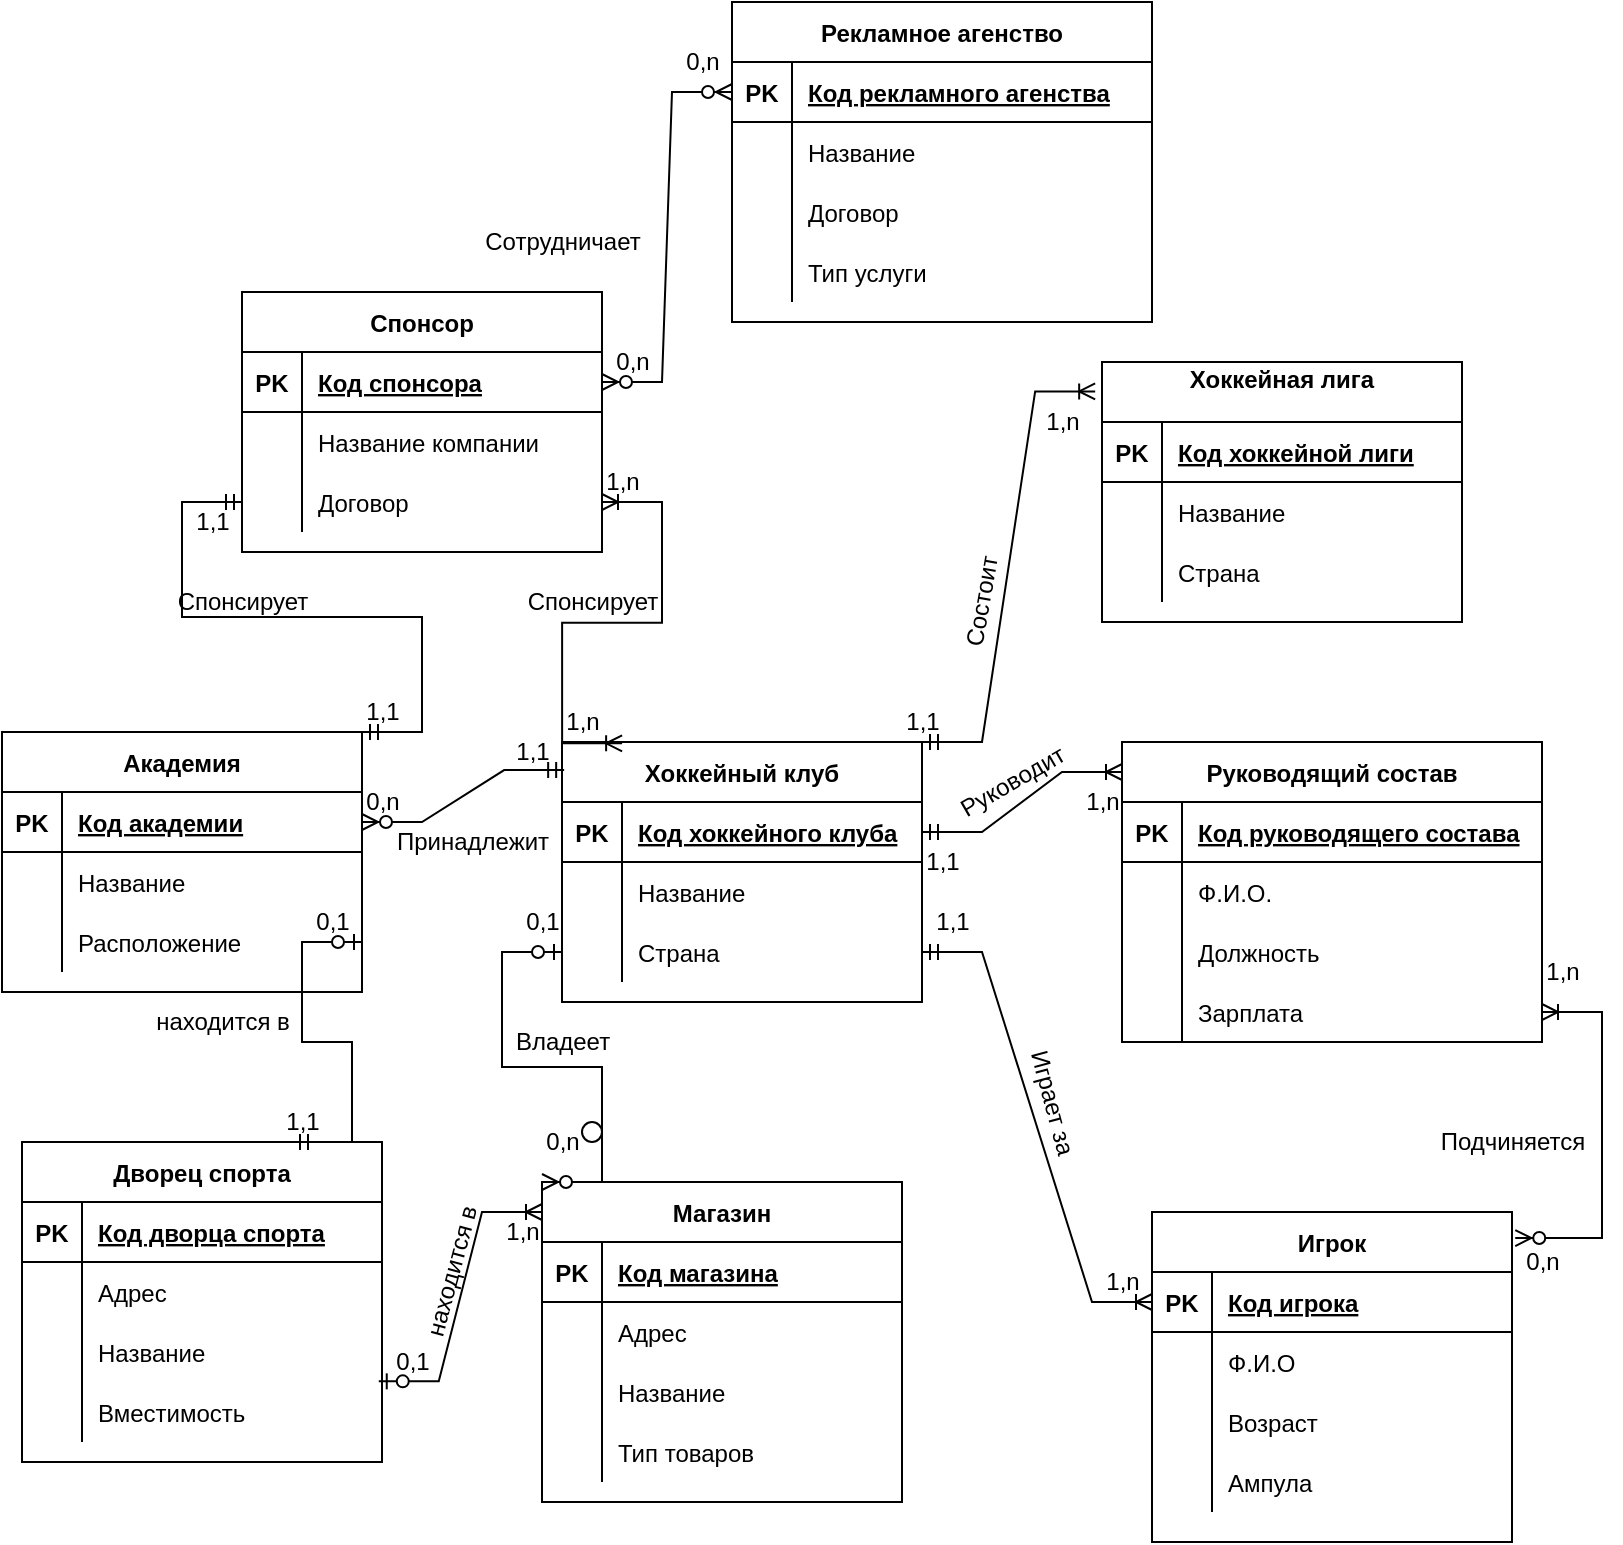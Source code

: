 <mxfile version="15.8.6" type="github">
  <diagram id="R2lEEEUBdFMjLlhIrx00" name="Page-1">
    <mxGraphModel dx="769" dy="1511" grid="1" gridSize="10" guides="1" tooltips="1" connect="1" arrows="1" fold="1" page="1" pageScale="1" pageWidth="850" pageHeight="1100" math="0" shadow="0" extFonts="Permanent Marker^https://fonts.googleapis.com/css?family=Permanent+Marker">
      <root>
        <mxCell id="0" />
        <mxCell id="1" parent="0" />
        <mxCell id="8JqUZd0nrEBMkgDKXzYy-49" style="edgeStyle=entityRelationEdgeStyle;rounded=0;orthogonalLoop=1;jettySize=auto;html=1;exitX=1;exitY=0;exitDx=0;exitDy=0;entryX=-0.019;entryY=0.113;entryDx=0;entryDy=0;entryPerimeter=0;fontSize=12;startArrow=ERmandOne;endArrow=ERoneToMany;metaEdit=1;" edge="1" parent="1" source="8JqUZd0nrEBMkgDKXzYy-16" target="8JqUZd0nrEBMkgDKXzYy-30">
          <mxGeometry relative="1" as="geometry" />
        </mxCell>
        <object label="Хоккейный клуб" вапвап="ывафыва" id="8JqUZd0nrEBMkgDKXzYy-16">
          <mxCell style="shape=table;startSize=30;container=1;collapsible=1;childLayout=tableLayout;fixedRows=1;rowLines=0;fontStyle=1;align=center;resizeLast=1;" vertex="1" parent="1">
            <mxGeometry x="1110" y="-160" width="180" height="130" as="geometry" />
          </mxCell>
        </object>
        <mxCell id="8JqUZd0nrEBMkgDKXzYy-17" value="" style="shape=partialRectangle;collapsible=0;dropTarget=0;pointerEvents=0;fillColor=none;top=0;left=0;bottom=1;right=0;points=[[0,0.5],[1,0.5]];portConstraint=eastwest;" vertex="1" parent="8JqUZd0nrEBMkgDKXzYy-16">
          <mxGeometry y="30" width="180" height="30" as="geometry" />
        </mxCell>
        <mxCell id="8JqUZd0nrEBMkgDKXzYy-18" value="PK" style="shape=partialRectangle;connectable=0;fillColor=none;top=0;left=0;bottom=0;right=0;fontStyle=1;overflow=hidden;" vertex="1" parent="8JqUZd0nrEBMkgDKXzYy-17">
          <mxGeometry width="30" height="30" as="geometry">
            <mxRectangle width="30" height="30" as="alternateBounds" />
          </mxGeometry>
        </mxCell>
        <mxCell id="8JqUZd0nrEBMkgDKXzYy-19" value="Код хоккейного клуба" style="shape=partialRectangle;connectable=0;fillColor=none;top=0;left=0;bottom=0;right=0;align=left;spacingLeft=6;fontStyle=5;overflow=hidden;" vertex="1" parent="8JqUZd0nrEBMkgDKXzYy-17">
          <mxGeometry x="30" width="150" height="30" as="geometry">
            <mxRectangle width="150" height="30" as="alternateBounds" />
          </mxGeometry>
        </mxCell>
        <mxCell id="8JqUZd0nrEBMkgDKXzYy-20" value="" style="shape=partialRectangle;collapsible=0;dropTarget=0;pointerEvents=0;fillColor=none;top=0;left=0;bottom=0;right=0;points=[[0,0.5],[1,0.5]];portConstraint=eastwest;" vertex="1" parent="8JqUZd0nrEBMkgDKXzYy-16">
          <mxGeometry y="60" width="180" height="30" as="geometry" />
        </mxCell>
        <mxCell id="8JqUZd0nrEBMkgDKXzYy-21" value="" style="shape=partialRectangle;connectable=0;fillColor=none;top=0;left=0;bottom=0;right=0;editable=1;overflow=hidden;" vertex="1" parent="8JqUZd0nrEBMkgDKXzYy-20">
          <mxGeometry width="30" height="30" as="geometry">
            <mxRectangle width="30" height="30" as="alternateBounds" />
          </mxGeometry>
        </mxCell>
        <mxCell id="8JqUZd0nrEBMkgDKXzYy-22" value="Название" style="shape=partialRectangle;connectable=0;fillColor=none;top=0;left=0;bottom=0;right=0;align=left;spacingLeft=6;overflow=hidden;" vertex="1" parent="8JqUZd0nrEBMkgDKXzYy-20">
          <mxGeometry x="30" width="150" height="30" as="geometry">
            <mxRectangle width="150" height="30" as="alternateBounds" />
          </mxGeometry>
        </mxCell>
        <mxCell id="8JqUZd0nrEBMkgDKXzYy-23" value="" style="shape=partialRectangle;collapsible=0;dropTarget=0;pointerEvents=0;fillColor=none;top=0;left=0;bottom=0;right=0;points=[[0,0.5],[1,0.5]];portConstraint=eastwest;" vertex="1" parent="8JqUZd0nrEBMkgDKXzYy-16">
          <mxGeometry y="90" width="180" height="30" as="geometry" />
        </mxCell>
        <mxCell id="8JqUZd0nrEBMkgDKXzYy-24" value="" style="shape=partialRectangle;connectable=0;fillColor=none;top=0;left=0;bottom=0;right=0;editable=1;overflow=hidden;" vertex="1" parent="8JqUZd0nrEBMkgDKXzYy-23">
          <mxGeometry width="30" height="30" as="geometry">
            <mxRectangle width="30" height="30" as="alternateBounds" />
          </mxGeometry>
        </mxCell>
        <mxCell id="8JqUZd0nrEBMkgDKXzYy-25" value="Страна" style="shape=partialRectangle;connectable=0;fillColor=none;top=0;left=0;bottom=0;right=0;align=left;spacingLeft=6;overflow=hidden;" vertex="1" parent="8JqUZd0nrEBMkgDKXzYy-23">
          <mxGeometry x="30" width="150" height="30" as="geometry">
            <mxRectangle width="150" height="30" as="alternateBounds" />
          </mxGeometry>
        </mxCell>
        <mxCell id="8JqUZd0nrEBMkgDKXzYy-30" value="Хоккейная лига&#xa;" style="shape=table;startSize=30;container=1;collapsible=1;childLayout=tableLayout;fixedRows=1;rowLines=0;fontStyle=1;align=center;resizeLast=1;" vertex="1" parent="1">
          <mxGeometry x="1380" y="-350" width="180" height="130" as="geometry" />
        </mxCell>
        <mxCell id="8JqUZd0nrEBMkgDKXzYy-31" value="" style="shape=partialRectangle;collapsible=0;dropTarget=0;pointerEvents=0;fillColor=none;top=0;left=0;bottom=1;right=0;points=[[0,0.5],[1,0.5]];portConstraint=eastwest;" vertex="1" parent="8JqUZd0nrEBMkgDKXzYy-30">
          <mxGeometry y="30" width="180" height="30" as="geometry" />
        </mxCell>
        <mxCell id="8JqUZd0nrEBMkgDKXzYy-32" value="PK" style="shape=partialRectangle;connectable=0;fillColor=none;top=0;left=0;bottom=0;right=0;fontStyle=1;overflow=hidden;" vertex="1" parent="8JqUZd0nrEBMkgDKXzYy-31">
          <mxGeometry width="30" height="30" as="geometry">
            <mxRectangle width="30" height="30" as="alternateBounds" />
          </mxGeometry>
        </mxCell>
        <mxCell id="8JqUZd0nrEBMkgDKXzYy-33" value="Код хоккейной лиги" style="shape=partialRectangle;connectable=0;fillColor=none;top=0;left=0;bottom=0;right=0;align=left;spacingLeft=6;fontStyle=5;overflow=hidden;" vertex="1" parent="8JqUZd0nrEBMkgDKXzYy-31">
          <mxGeometry x="30" width="150" height="30" as="geometry">
            <mxRectangle width="150" height="30" as="alternateBounds" />
          </mxGeometry>
        </mxCell>
        <mxCell id="8JqUZd0nrEBMkgDKXzYy-34" value="" style="shape=partialRectangle;collapsible=0;dropTarget=0;pointerEvents=0;fillColor=none;top=0;left=0;bottom=0;right=0;points=[[0,0.5],[1,0.5]];portConstraint=eastwest;" vertex="1" parent="8JqUZd0nrEBMkgDKXzYy-30">
          <mxGeometry y="60" width="180" height="30" as="geometry" />
        </mxCell>
        <mxCell id="8JqUZd0nrEBMkgDKXzYy-35" value="" style="shape=partialRectangle;connectable=0;fillColor=none;top=0;left=0;bottom=0;right=0;editable=1;overflow=hidden;" vertex="1" parent="8JqUZd0nrEBMkgDKXzYy-34">
          <mxGeometry width="30" height="30" as="geometry">
            <mxRectangle width="30" height="30" as="alternateBounds" />
          </mxGeometry>
        </mxCell>
        <mxCell id="8JqUZd0nrEBMkgDKXzYy-36" value="Название" style="shape=partialRectangle;connectable=0;fillColor=none;top=0;left=0;bottom=0;right=0;align=left;spacingLeft=6;overflow=hidden;" vertex="1" parent="8JqUZd0nrEBMkgDKXzYy-34">
          <mxGeometry x="30" width="150" height="30" as="geometry">
            <mxRectangle width="150" height="30" as="alternateBounds" />
          </mxGeometry>
        </mxCell>
        <mxCell id="8JqUZd0nrEBMkgDKXzYy-37" value="" style="shape=partialRectangle;collapsible=0;dropTarget=0;pointerEvents=0;fillColor=none;top=0;left=0;bottom=0;right=0;points=[[0,0.5],[1,0.5]];portConstraint=eastwest;" vertex="1" parent="8JqUZd0nrEBMkgDKXzYy-30">
          <mxGeometry y="90" width="180" height="30" as="geometry" />
        </mxCell>
        <mxCell id="8JqUZd0nrEBMkgDKXzYy-38" value="" style="shape=partialRectangle;connectable=0;fillColor=none;top=0;left=0;bottom=0;right=0;editable=1;overflow=hidden;" vertex="1" parent="8JqUZd0nrEBMkgDKXzYy-37">
          <mxGeometry width="30" height="30" as="geometry">
            <mxRectangle width="30" height="30" as="alternateBounds" />
          </mxGeometry>
        </mxCell>
        <mxCell id="8JqUZd0nrEBMkgDKXzYy-39" value="Страна" style="shape=partialRectangle;connectable=0;fillColor=none;top=0;left=0;bottom=0;right=0;align=left;spacingLeft=6;overflow=hidden;" vertex="1" parent="8JqUZd0nrEBMkgDKXzYy-37">
          <mxGeometry x="30" width="150" height="30" as="geometry">
            <mxRectangle width="150" height="30" as="alternateBounds" />
          </mxGeometry>
        </mxCell>
        <mxCell id="8JqUZd0nrEBMkgDKXzYy-53" value="1,n" style="text;html=1;align=center;verticalAlign=middle;resizable=0;points=[];autosize=1;strokeColor=none;fillColor=none;fontSize=12;" vertex="1" parent="1">
          <mxGeometry x="1345" y="-330" width="30" height="20" as="geometry" />
        </mxCell>
        <mxCell id="8JqUZd0nrEBMkgDKXzYy-54" value="1,1" style="text;html=1;align=center;verticalAlign=middle;resizable=0;points=[];autosize=1;strokeColor=none;fillColor=none;fontSize=12;" vertex="1" parent="1">
          <mxGeometry x="1275" y="-180" width="30" height="20" as="geometry" />
        </mxCell>
        <mxCell id="8JqUZd0nrEBMkgDKXzYy-59" value="Состоит" style="text;html=1;align=center;verticalAlign=middle;resizable=0;points=[];autosize=1;strokeColor=none;fillColor=none;fontSize=12;rotation=-80;" vertex="1" parent="1">
          <mxGeometry x="1290" y="-240" width="60" height="20" as="geometry" />
        </mxCell>
        <mxCell id="8JqUZd0nrEBMkgDKXzYy-60" value="Руководящий состав" style="shape=table;startSize=30;container=1;collapsible=1;childLayout=tableLayout;fixedRows=1;rowLines=0;fontStyle=1;align=center;resizeLast=1;fontSize=12;" vertex="1" parent="1">
          <mxGeometry x="1390" y="-160" width="210" height="150" as="geometry" />
        </mxCell>
        <mxCell id="8JqUZd0nrEBMkgDKXzYy-61" value="" style="shape=partialRectangle;collapsible=0;dropTarget=0;pointerEvents=0;fillColor=none;top=0;left=0;bottom=1;right=0;points=[[0,0.5],[1,0.5]];portConstraint=eastwest;fontSize=12;" vertex="1" parent="8JqUZd0nrEBMkgDKXzYy-60">
          <mxGeometry y="30" width="210" height="30" as="geometry" />
        </mxCell>
        <mxCell id="8JqUZd0nrEBMkgDKXzYy-62" value="PK" style="shape=partialRectangle;connectable=0;fillColor=none;top=0;left=0;bottom=0;right=0;fontStyle=1;overflow=hidden;fontSize=12;" vertex="1" parent="8JqUZd0nrEBMkgDKXzYy-61">
          <mxGeometry width="30" height="30" as="geometry">
            <mxRectangle width="30" height="30" as="alternateBounds" />
          </mxGeometry>
        </mxCell>
        <mxCell id="8JqUZd0nrEBMkgDKXzYy-63" value="Код руководящего состава" style="shape=partialRectangle;connectable=0;fillColor=none;top=0;left=0;bottom=0;right=0;align=left;spacingLeft=6;fontStyle=5;overflow=hidden;fontSize=12;" vertex="1" parent="8JqUZd0nrEBMkgDKXzYy-61">
          <mxGeometry x="30" width="180" height="30" as="geometry">
            <mxRectangle width="180" height="30" as="alternateBounds" />
          </mxGeometry>
        </mxCell>
        <mxCell id="8JqUZd0nrEBMkgDKXzYy-64" value="" style="shape=partialRectangle;collapsible=0;dropTarget=0;pointerEvents=0;fillColor=none;top=0;left=0;bottom=0;right=0;points=[[0,0.5],[1,0.5]];portConstraint=eastwest;fontSize=12;" vertex="1" parent="8JqUZd0nrEBMkgDKXzYy-60">
          <mxGeometry y="60" width="210" height="30" as="geometry" />
        </mxCell>
        <mxCell id="8JqUZd0nrEBMkgDKXzYy-65" value="" style="shape=partialRectangle;connectable=0;fillColor=none;top=0;left=0;bottom=0;right=0;editable=1;overflow=hidden;fontSize=12;" vertex="1" parent="8JqUZd0nrEBMkgDKXzYy-64">
          <mxGeometry width="30" height="30" as="geometry">
            <mxRectangle width="30" height="30" as="alternateBounds" />
          </mxGeometry>
        </mxCell>
        <mxCell id="8JqUZd0nrEBMkgDKXzYy-66" value="Ф.И.О." style="shape=partialRectangle;connectable=0;fillColor=none;top=0;left=0;bottom=0;right=0;align=left;spacingLeft=6;overflow=hidden;fontSize=12;" vertex="1" parent="8JqUZd0nrEBMkgDKXzYy-64">
          <mxGeometry x="30" width="180" height="30" as="geometry">
            <mxRectangle width="180" height="30" as="alternateBounds" />
          </mxGeometry>
        </mxCell>
        <mxCell id="8JqUZd0nrEBMkgDKXzYy-67" value="" style="shape=partialRectangle;collapsible=0;dropTarget=0;pointerEvents=0;fillColor=none;top=0;left=0;bottom=0;right=0;points=[[0,0.5],[1,0.5]];portConstraint=eastwest;fontSize=12;" vertex="1" parent="8JqUZd0nrEBMkgDKXzYy-60">
          <mxGeometry y="90" width="210" height="30" as="geometry" />
        </mxCell>
        <mxCell id="8JqUZd0nrEBMkgDKXzYy-68" value="" style="shape=partialRectangle;connectable=0;fillColor=none;top=0;left=0;bottom=0;right=0;editable=1;overflow=hidden;fontSize=12;" vertex="1" parent="8JqUZd0nrEBMkgDKXzYy-67">
          <mxGeometry width="30" height="30" as="geometry">
            <mxRectangle width="30" height="30" as="alternateBounds" />
          </mxGeometry>
        </mxCell>
        <mxCell id="8JqUZd0nrEBMkgDKXzYy-69" value="Должность" style="shape=partialRectangle;connectable=0;fillColor=none;top=0;left=0;bottom=0;right=0;align=left;spacingLeft=6;overflow=hidden;fontSize=12;" vertex="1" parent="8JqUZd0nrEBMkgDKXzYy-67">
          <mxGeometry x="30" width="180" height="30" as="geometry">
            <mxRectangle width="180" height="30" as="alternateBounds" />
          </mxGeometry>
        </mxCell>
        <mxCell id="8JqUZd0nrEBMkgDKXzYy-70" value="" style="shape=partialRectangle;collapsible=0;dropTarget=0;pointerEvents=0;fillColor=none;top=0;left=0;bottom=0;right=0;points=[[0,0.5],[1,0.5]];portConstraint=eastwest;fontSize=12;" vertex="1" parent="8JqUZd0nrEBMkgDKXzYy-60">
          <mxGeometry y="120" width="210" height="30" as="geometry" />
        </mxCell>
        <mxCell id="8JqUZd0nrEBMkgDKXzYy-71" value="" style="shape=partialRectangle;connectable=0;fillColor=none;top=0;left=0;bottom=0;right=0;editable=1;overflow=hidden;fontSize=12;" vertex="1" parent="8JqUZd0nrEBMkgDKXzYy-70">
          <mxGeometry width="30" height="30" as="geometry">
            <mxRectangle width="30" height="30" as="alternateBounds" />
          </mxGeometry>
        </mxCell>
        <mxCell id="8JqUZd0nrEBMkgDKXzYy-72" value="Зарплата" style="shape=partialRectangle;connectable=0;fillColor=none;top=0;left=0;bottom=0;right=0;align=left;spacingLeft=6;overflow=hidden;fontSize=12;" vertex="1" parent="8JqUZd0nrEBMkgDKXzYy-70">
          <mxGeometry x="30" width="180" height="30" as="geometry">
            <mxRectangle width="180" height="30" as="alternateBounds" />
          </mxGeometry>
        </mxCell>
        <mxCell id="8JqUZd0nrEBMkgDKXzYy-74" value="Руководит" style="text;html=1;align=center;verticalAlign=middle;resizable=0;points=[];autosize=1;strokeColor=none;fillColor=none;fontSize=12;rotation=-30;" vertex="1" parent="1">
          <mxGeometry x="1300" y="-150" width="70" height="20" as="geometry" />
        </mxCell>
        <mxCell id="8JqUZd0nrEBMkgDKXzYy-76" value="Игрок" style="shape=table;startSize=30;container=1;collapsible=1;childLayout=tableLayout;fixedRows=1;rowLines=0;fontStyle=1;align=center;resizeLast=1;fontSize=12;" vertex="1" parent="1">
          <mxGeometry x="1405" y="75" width="180" height="165" as="geometry" />
        </mxCell>
        <mxCell id="8JqUZd0nrEBMkgDKXzYy-77" value="" style="shape=partialRectangle;collapsible=0;dropTarget=0;pointerEvents=0;fillColor=none;top=0;left=0;bottom=1;right=0;points=[[0,0.5],[1,0.5]];portConstraint=eastwest;fontSize=12;" vertex="1" parent="8JqUZd0nrEBMkgDKXzYy-76">
          <mxGeometry y="30" width="180" height="30" as="geometry" />
        </mxCell>
        <mxCell id="8JqUZd0nrEBMkgDKXzYy-78" value="PK" style="shape=partialRectangle;connectable=0;fillColor=none;top=0;left=0;bottom=0;right=0;fontStyle=1;overflow=hidden;fontSize=12;" vertex="1" parent="8JqUZd0nrEBMkgDKXzYy-77">
          <mxGeometry width="30" height="30" as="geometry">
            <mxRectangle width="30" height="30" as="alternateBounds" />
          </mxGeometry>
        </mxCell>
        <mxCell id="8JqUZd0nrEBMkgDKXzYy-79" value="Код игрока" style="shape=partialRectangle;connectable=0;fillColor=none;top=0;left=0;bottom=0;right=0;align=left;spacingLeft=6;fontStyle=5;overflow=hidden;fontSize=12;" vertex="1" parent="8JqUZd0nrEBMkgDKXzYy-77">
          <mxGeometry x="30" width="150" height="30" as="geometry">
            <mxRectangle width="150" height="30" as="alternateBounds" />
          </mxGeometry>
        </mxCell>
        <mxCell id="8JqUZd0nrEBMkgDKXzYy-80" value="" style="shape=partialRectangle;collapsible=0;dropTarget=0;pointerEvents=0;fillColor=none;top=0;left=0;bottom=0;right=0;points=[[0,0.5],[1,0.5]];portConstraint=eastwest;fontSize=12;" vertex="1" parent="8JqUZd0nrEBMkgDKXzYy-76">
          <mxGeometry y="60" width="180" height="30" as="geometry" />
        </mxCell>
        <mxCell id="8JqUZd0nrEBMkgDKXzYy-81" value="" style="shape=partialRectangle;connectable=0;fillColor=none;top=0;left=0;bottom=0;right=0;editable=1;overflow=hidden;fontSize=12;" vertex="1" parent="8JqUZd0nrEBMkgDKXzYy-80">
          <mxGeometry width="30" height="30" as="geometry">
            <mxRectangle width="30" height="30" as="alternateBounds" />
          </mxGeometry>
        </mxCell>
        <mxCell id="8JqUZd0nrEBMkgDKXzYy-82" value="Ф.И.О" style="shape=partialRectangle;connectable=0;fillColor=none;top=0;left=0;bottom=0;right=0;align=left;spacingLeft=6;overflow=hidden;fontSize=12;" vertex="1" parent="8JqUZd0nrEBMkgDKXzYy-80">
          <mxGeometry x="30" width="150" height="30" as="geometry">
            <mxRectangle width="150" height="30" as="alternateBounds" />
          </mxGeometry>
        </mxCell>
        <mxCell id="8JqUZd0nrEBMkgDKXzYy-83" value="" style="shape=partialRectangle;collapsible=0;dropTarget=0;pointerEvents=0;fillColor=none;top=0;left=0;bottom=0;right=0;points=[[0,0.5],[1,0.5]];portConstraint=eastwest;fontSize=12;" vertex="1" parent="8JqUZd0nrEBMkgDKXzYy-76">
          <mxGeometry y="90" width="180" height="30" as="geometry" />
        </mxCell>
        <mxCell id="8JqUZd0nrEBMkgDKXzYy-84" value="" style="shape=partialRectangle;connectable=0;fillColor=none;top=0;left=0;bottom=0;right=0;editable=1;overflow=hidden;fontSize=12;" vertex="1" parent="8JqUZd0nrEBMkgDKXzYy-83">
          <mxGeometry width="30" height="30" as="geometry">
            <mxRectangle width="30" height="30" as="alternateBounds" />
          </mxGeometry>
        </mxCell>
        <mxCell id="8JqUZd0nrEBMkgDKXzYy-85" value="Возраст" style="shape=partialRectangle;connectable=0;fillColor=none;top=0;left=0;bottom=0;right=0;align=left;spacingLeft=6;overflow=hidden;fontSize=12;" vertex="1" parent="8JqUZd0nrEBMkgDKXzYy-83">
          <mxGeometry x="30" width="150" height="30" as="geometry">
            <mxRectangle width="150" height="30" as="alternateBounds" />
          </mxGeometry>
        </mxCell>
        <mxCell id="8JqUZd0nrEBMkgDKXzYy-86" value="" style="shape=partialRectangle;collapsible=0;dropTarget=0;pointerEvents=0;fillColor=none;top=0;left=0;bottom=0;right=0;points=[[0,0.5],[1,0.5]];portConstraint=eastwest;fontSize=12;" vertex="1" parent="8JqUZd0nrEBMkgDKXzYy-76">
          <mxGeometry y="120" width="180" height="30" as="geometry" />
        </mxCell>
        <mxCell id="8JqUZd0nrEBMkgDKXzYy-87" value="" style="shape=partialRectangle;connectable=0;fillColor=none;top=0;left=0;bottom=0;right=0;editable=1;overflow=hidden;fontSize=12;" vertex="1" parent="8JqUZd0nrEBMkgDKXzYy-86">
          <mxGeometry width="30" height="30" as="geometry">
            <mxRectangle width="30" height="30" as="alternateBounds" />
          </mxGeometry>
        </mxCell>
        <mxCell id="8JqUZd0nrEBMkgDKXzYy-88" value="Ампула" style="shape=partialRectangle;connectable=0;fillColor=none;top=0;left=0;bottom=0;right=0;align=left;spacingLeft=6;overflow=hidden;fontSize=12;" vertex="1" parent="8JqUZd0nrEBMkgDKXzYy-86">
          <mxGeometry x="30" width="150" height="30" as="geometry">
            <mxRectangle width="150" height="30" as="alternateBounds" />
          </mxGeometry>
        </mxCell>
        <mxCell id="8JqUZd0nrEBMkgDKXzYy-90" value="" style="edgeStyle=entityRelationEdgeStyle;fontSize=12;html=1;endArrow=ERoneToMany;startArrow=ERzeroToMany;rounded=0;exitX=1.009;exitY=0.079;exitDx=0;exitDy=0;exitPerimeter=0;" edge="1" parent="1" source="8JqUZd0nrEBMkgDKXzYy-76" target="8JqUZd0nrEBMkgDKXzYy-70">
          <mxGeometry width="100" height="100" relative="1" as="geometry">
            <mxPoint x="1280" y="130" as="sourcePoint" />
            <mxPoint x="1380" y="30" as="targetPoint" />
          </mxGeometry>
        </mxCell>
        <mxCell id="8JqUZd0nrEBMkgDKXzYy-92" value="" style="edgeStyle=entityRelationEdgeStyle;fontSize=12;html=1;endArrow=ERoneToMany;startArrow=ERmandOne;rounded=0;exitX=1;exitY=0.5;exitDx=0;exitDy=0;" edge="1" parent="1" source="8JqUZd0nrEBMkgDKXzYy-17">
          <mxGeometry width="100" height="100" relative="1" as="geometry">
            <mxPoint x="1290" y="-45" as="sourcePoint" />
            <mxPoint x="1390" y="-145" as="targetPoint" />
          </mxGeometry>
        </mxCell>
        <mxCell id="8JqUZd0nrEBMkgDKXzYy-93" value="" style="edgeStyle=entityRelationEdgeStyle;fontSize=12;html=1;endArrow=ERoneToMany;startArrow=ERmandOne;rounded=0;entryX=0;entryY=0.5;entryDx=0;entryDy=0;exitX=1;exitY=0.5;exitDx=0;exitDy=0;" edge="1" parent="1" source="8JqUZd0nrEBMkgDKXzYy-23" target="8JqUZd0nrEBMkgDKXzYy-77">
          <mxGeometry width="100" height="100" relative="1" as="geometry">
            <mxPoint x="1290" y="190" as="sourcePoint" />
            <mxPoint x="1390" y="90" as="targetPoint" />
          </mxGeometry>
        </mxCell>
        <mxCell id="8JqUZd0nrEBMkgDKXzYy-94" value="Играет за" style="text;html=1;align=center;verticalAlign=middle;resizable=0;points=[];autosize=1;strokeColor=none;fillColor=none;fontSize=12;rotation=75;" vertex="1" parent="1">
          <mxGeometry x="1320" y="10" width="70" height="20" as="geometry" />
        </mxCell>
        <mxCell id="8JqUZd0nrEBMkgDKXzYy-95" value="Подчиняется" style="text;html=1;align=center;verticalAlign=middle;resizable=0;points=[];autosize=1;strokeColor=none;fillColor=none;fontSize=12;rotation=0;" vertex="1" parent="1">
          <mxGeometry x="1540" y="30" width="90" height="20" as="geometry" />
        </mxCell>
        <mxCell id="8JqUZd0nrEBMkgDKXzYy-96" value="1,n" style="text;html=1;align=center;verticalAlign=middle;resizable=0;points=[];autosize=1;strokeColor=none;fillColor=none;fontSize=12;" vertex="1" parent="1">
          <mxGeometry x="1375" y="100" width="30" height="20" as="geometry" />
        </mxCell>
        <mxCell id="8JqUZd0nrEBMkgDKXzYy-97" value="1,1" style="text;html=1;align=center;verticalAlign=middle;resizable=0;points=[];autosize=1;strokeColor=none;fillColor=none;fontSize=12;" vertex="1" parent="1">
          <mxGeometry x="1290" y="-80" width="30" height="20" as="geometry" />
        </mxCell>
        <mxCell id="8JqUZd0nrEBMkgDKXzYy-98" value="1,1" style="text;html=1;align=center;verticalAlign=middle;resizable=0;points=[];autosize=1;strokeColor=none;fillColor=none;fontSize=12;" vertex="1" parent="1">
          <mxGeometry x="1285" y="-110" width="30" height="20" as="geometry" />
        </mxCell>
        <mxCell id="8JqUZd0nrEBMkgDKXzYy-99" value="1,n" style="text;html=1;align=center;verticalAlign=middle;resizable=0;points=[];autosize=1;strokeColor=none;fillColor=none;fontSize=12;" vertex="1" parent="1">
          <mxGeometry x="1365" y="-140" width="30" height="20" as="geometry" />
        </mxCell>
        <mxCell id="8JqUZd0nrEBMkgDKXzYy-100" value="Спонсор" style="shape=table;startSize=30;container=1;collapsible=1;childLayout=tableLayout;fixedRows=1;rowLines=0;fontStyle=1;align=center;resizeLast=1;fontSize=12;" vertex="1" parent="1">
          <mxGeometry x="950" y="-385" width="180" height="130" as="geometry" />
        </mxCell>
        <mxCell id="8JqUZd0nrEBMkgDKXzYy-101" value="" style="shape=partialRectangle;collapsible=0;dropTarget=0;pointerEvents=0;fillColor=none;top=0;left=0;bottom=1;right=0;points=[[0,0.5],[1,0.5]];portConstraint=eastwest;fontSize=12;" vertex="1" parent="8JqUZd0nrEBMkgDKXzYy-100">
          <mxGeometry y="30" width="180" height="30" as="geometry" />
        </mxCell>
        <mxCell id="8JqUZd0nrEBMkgDKXzYy-102" value="PK" style="shape=partialRectangle;connectable=0;fillColor=none;top=0;left=0;bottom=0;right=0;fontStyle=1;overflow=hidden;fontSize=12;" vertex="1" parent="8JqUZd0nrEBMkgDKXzYy-101">
          <mxGeometry width="30" height="30" as="geometry">
            <mxRectangle width="30" height="30" as="alternateBounds" />
          </mxGeometry>
        </mxCell>
        <mxCell id="8JqUZd0nrEBMkgDKXzYy-103" value="Код спонсора" style="shape=partialRectangle;connectable=0;fillColor=none;top=0;left=0;bottom=0;right=0;align=left;spacingLeft=6;fontStyle=5;overflow=hidden;fontSize=12;" vertex="1" parent="8JqUZd0nrEBMkgDKXzYy-101">
          <mxGeometry x="30" width="150" height="30" as="geometry">
            <mxRectangle width="150" height="30" as="alternateBounds" />
          </mxGeometry>
        </mxCell>
        <mxCell id="8JqUZd0nrEBMkgDKXzYy-104" value="" style="shape=partialRectangle;collapsible=0;dropTarget=0;pointerEvents=0;fillColor=none;top=0;left=0;bottom=0;right=0;points=[[0,0.5],[1,0.5]];portConstraint=eastwest;fontSize=12;" vertex="1" parent="8JqUZd0nrEBMkgDKXzYy-100">
          <mxGeometry y="60" width="180" height="30" as="geometry" />
        </mxCell>
        <mxCell id="8JqUZd0nrEBMkgDKXzYy-105" value="" style="shape=partialRectangle;connectable=0;fillColor=none;top=0;left=0;bottom=0;right=0;editable=1;overflow=hidden;fontSize=12;" vertex="1" parent="8JqUZd0nrEBMkgDKXzYy-104">
          <mxGeometry width="30" height="30" as="geometry">
            <mxRectangle width="30" height="30" as="alternateBounds" />
          </mxGeometry>
        </mxCell>
        <mxCell id="8JqUZd0nrEBMkgDKXzYy-106" value="Название компании" style="shape=partialRectangle;connectable=0;fillColor=none;top=0;left=0;bottom=0;right=0;align=left;spacingLeft=6;overflow=hidden;fontSize=12;" vertex="1" parent="8JqUZd0nrEBMkgDKXzYy-104">
          <mxGeometry x="30" width="150" height="30" as="geometry">
            <mxRectangle width="150" height="30" as="alternateBounds" />
          </mxGeometry>
        </mxCell>
        <mxCell id="8JqUZd0nrEBMkgDKXzYy-107" value="" style="shape=partialRectangle;collapsible=0;dropTarget=0;pointerEvents=0;fillColor=none;top=0;left=0;bottom=0;right=0;points=[[0,0.5],[1,0.5]];portConstraint=eastwest;fontSize=12;" vertex="1" parent="8JqUZd0nrEBMkgDKXzYy-100">
          <mxGeometry y="90" width="180" height="30" as="geometry" />
        </mxCell>
        <mxCell id="8JqUZd0nrEBMkgDKXzYy-108" value="" style="shape=partialRectangle;connectable=0;fillColor=none;top=0;left=0;bottom=0;right=0;editable=1;overflow=hidden;fontSize=12;" vertex="1" parent="8JqUZd0nrEBMkgDKXzYy-107">
          <mxGeometry width="30" height="30" as="geometry">
            <mxRectangle width="30" height="30" as="alternateBounds" />
          </mxGeometry>
        </mxCell>
        <mxCell id="8JqUZd0nrEBMkgDKXzYy-109" value="Договор" style="shape=partialRectangle;connectable=0;fillColor=none;top=0;left=0;bottom=0;right=0;align=left;spacingLeft=6;overflow=hidden;fontSize=12;" vertex="1" parent="8JqUZd0nrEBMkgDKXzYy-107">
          <mxGeometry x="30" width="150" height="30" as="geometry">
            <mxRectangle width="150" height="30" as="alternateBounds" />
          </mxGeometry>
        </mxCell>
        <mxCell id="8JqUZd0nrEBMkgDKXzYy-114" value="1,n" style="text;html=1;align=center;verticalAlign=middle;resizable=0;points=[];autosize=1;strokeColor=none;fillColor=none;fontSize=12;" vertex="1" parent="1">
          <mxGeometry x="1105" y="-180" width="30" height="20" as="geometry" />
        </mxCell>
        <mxCell id="8JqUZd0nrEBMkgDKXzYy-115" value="1,n" style="text;html=1;align=center;verticalAlign=middle;resizable=0;points=[];autosize=1;strokeColor=none;fillColor=none;fontSize=12;" vertex="1" parent="1">
          <mxGeometry x="1125" y="-300" width="30" height="20" as="geometry" />
        </mxCell>
        <mxCell id="8JqUZd0nrEBMkgDKXzYy-116" value="Спонсирует" style="text;html=1;align=center;verticalAlign=middle;resizable=0;points=[];autosize=1;strokeColor=none;fillColor=none;fontSize=12;rotation=0;" vertex="1" parent="1">
          <mxGeometry x="1085" y="-240" width="80" height="20" as="geometry" />
        </mxCell>
        <mxCell id="8JqUZd0nrEBMkgDKXzYy-117" value="" style="edgeStyle=entityRelationEdgeStyle;fontSize=12;html=1;endArrow=ERoneToMany;startArrow=ERoneToMany;rounded=0;exitX=0.167;exitY=0.005;exitDx=0;exitDy=0;exitPerimeter=0;" edge="1" parent="1" source="8JqUZd0nrEBMkgDKXzYy-16" target="8JqUZd0nrEBMkgDKXzYy-107">
          <mxGeometry width="100" height="100" relative="1" as="geometry">
            <mxPoint x="1180" y="-170" as="sourcePoint" />
            <mxPoint x="1280" y="-270" as="targetPoint" />
          </mxGeometry>
        </mxCell>
        <mxCell id="8JqUZd0nrEBMkgDKXzYy-118" value="Академия" style="shape=table;startSize=30;container=1;collapsible=1;childLayout=tableLayout;fixedRows=1;rowLines=0;fontStyle=1;align=center;resizeLast=1;fontSize=12;" vertex="1" parent="1">
          <mxGeometry x="830" y="-165" width="180" height="130" as="geometry" />
        </mxCell>
        <mxCell id="8JqUZd0nrEBMkgDKXzYy-119" value="" style="shape=partialRectangle;collapsible=0;dropTarget=0;pointerEvents=0;fillColor=none;top=0;left=0;bottom=1;right=0;points=[[0,0.5],[1,0.5]];portConstraint=eastwest;fontSize=12;" vertex="1" parent="8JqUZd0nrEBMkgDKXzYy-118">
          <mxGeometry y="30" width="180" height="30" as="geometry" />
        </mxCell>
        <mxCell id="8JqUZd0nrEBMkgDKXzYy-120" value="PK" style="shape=partialRectangle;connectable=0;fillColor=none;top=0;left=0;bottom=0;right=0;fontStyle=1;overflow=hidden;fontSize=12;" vertex="1" parent="8JqUZd0nrEBMkgDKXzYy-119">
          <mxGeometry width="30" height="30" as="geometry">
            <mxRectangle width="30" height="30" as="alternateBounds" />
          </mxGeometry>
        </mxCell>
        <mxCell id="8JqUZd0nrEBMkgDKXzYy-121" value="Код академии" style="shape=partialRectangle;connectable=0;fillColor=none;top=0;left=0;bottom=0;right=0;align=left;spacingLeft=6;fontStyle=5;overflow=hidden;fontSize=12;" vertex="1" parent="8JqUZd0nrEBMkgDKXzYy-119">
          <mxGeometry x="30" width="150" height="30" as="geometry">
            <mxRectangle width="150" height="30" as="alternateBounds" />
          </mxGeometry>
        </mxCell>
        <mxCell id="8JqUZd0nrEBMkgDKXzYy-122" value="" style="shape=partialRectangle;collapsible=0;dropTarget=0;pointerEvents=0;fillColor=none;top=0;left=0;bottom=0;right=0;points=[[0,0.5],[1,0.5]];portConstraint=eastwest;fontSize=12;" vertex="1" parent="8JqUZd0nrEBMkgDKXzYy-118">
          <mxGeometry y="60" width="180" height="30" as="geometry" />
        </mxCell>
        <mxCell id="8JqUZd0nrEBMkgDKXzYy-123" value="" style="shape=partialRectangle;connectable=0;fillColor=none;top=0;left=0;bottom=0;right=0;editable=1;overflow=hidden;fontSize=12;" vertex="1" parent="8JqUZd0nrEBMkgDKXzYy-122">
          <mxGeometry width="30" height="30" as="geometry">
            <mxRectangle width="30" height="30" as="alternateBounds" />
          </mxGeometry>
        </mxCell>
        <mxCell id="8JqUZd0nrEBMkgDKXzYy-124" value="Название" style="shape=partialRectangle;connectable=0;fillColor=none;top=0;left=0;bottom=0;right=0;align=left;spacingLeft=6;overflow=hidden;fontSize=12;" vertex="1" parent="8JqUZd0nrEBMkgDKXzYy-122">
          <mxGeometry x="30" width="150" height="30" as="geometry">
            <mxRectangle width="150" height="30" as="alternateBounds" />
          </mxGeometry>
        </mxCell>
        <mxCell id="8JqUZd0nrEBMkgDKXzYy-125" value="" style="shape=partialRectangle;collapsible=0;dropTarget=0;pointerEvents=0;fillColor=none;top=0;left=0;bottom=0;right=0;points=[[0,0.5],[1,0.5]];portConstraint=eastwest;fontSize=12;" vertex="1" parent="8JqUZd0nrEBMkgDKXzYy-118">
          <mxGeometry y="90" width="180" height="30" as="geometry" />
        </mxCell>
        <mxCell id="8JqUZd0nrEBMkgDKXzYy-126" value="" style="shape=partialRectangle;connectable=0;fillColor=none;top=0;left=0;bottom=0;right=0;editable=1;overflow=hidden;fontSize=12;" vertex="1" parent="8JqUZd0nrEBMkgDKXzYy-125">
          <mxGeometry width="30" height="30" as="geometry">
            <mxRectangle width="30" height="30" as="alternateBounds" />
          </mxGeometry>
        </mxCell>
        <mxCell id="8JqUZd0nrEBMkgDKXzYy-127" value="Расположение" style="shape=partialRectangle;connectable=0;fillColor=none;top=0;left=0;bottom=0;right=0;align=left;spacingLeft=6;overflow=hidden;fontSize=12;" vertex="1" parent="8JqUZd0nrEBMkgDKXzYy-125">
          <mxGeometry x="30" width="150" height="30" as="geometry">
            <mxRectangle width="150" height="30" as="alternateBounds" />
          </mxGeometry>
        </mxCell>
        <mxCell id="8JqUZd0nrEBMkgDKXzYy-131" value="" style="edgeStyle=entityRelationEdgeStyle;fontSize=12;html=1;endArrow=ERzeroToMany;startArrow=ERmandOne;rounded=0;exitX=0.006;exitY=0.108;exitDx=0;exitDy=0;entryX=1;entryY=0.5;entryDx=0;entryDy=0;exitPerimeter=0;" edge="1" parent="1" source="8JqUZd0nrEBMkgDKXzYy-16" target="8JqUZd0nrEBMkgDKXzYy-119">
          <mxGeometry width="100" height="100" relative="1" as="geometry">
            <mxPoint x="1000" y="100" as="sourcePoint" />
            <mxPoint x="1090" as="targetPoint" />
          </mxGeometry>
        </mxCell>
        <mxCell id="8JqUZd0nrEBMkgDKXzYy-134" value="1,1" style="text;html=1;align=center;verticalAlign=middle;resizable=0;points=[];autosize=1;strokeColor=none;fillColor=none;fontSize=12;" vertex="1" parent="1">
          <mxGeometry x="1080" y="-165" width="30" height="20" as="geometry" />
        </mxCell>
        <mxCell id="8JqUZd0nrEBMkgDKXzYy-135" value="0,n" style="text;html=1;align=center;verticalAlign=middle;resizable=0;points=[];autosize=1;strokeColor=none;fillColor=none;fontSize=12;" vertex="1" parent="1">
          <mxGeometry x="1005" y="-140" width="30" height="20" as="geometry" />
        </mxCell>
        <mxCell id="8JqUZd0nrEBMkgDKXzYy-136" value="Рекламное агенство" style="shape=table;startSize=30;container=1;collapsible=1;childLayout=tableLayout;fixedRows=1;rowLines=0;fontStyle=1;align=center;resizeLast=1;fontSize=12;fillColor=none;" vertex="1" parent="1">
          <mxGeometry x="1195" y="-530" width="210" height="160" as="geometry" />
        </mxCell>
        <mxCell id="8JqUZd0nrEBMkgDKXzYy-137" value="" style="shape=partialRectangle;collapsible=0;dropTarget=0;pointerEvents=0;fillColor=none;top=0;left=0;bottom=1;right=0;points=[[0,0.5],[1,0.5]];portConstraint=eastwest;fontSize=12;" vertex="1" parent="8JqUZd0nrEBMkgDKXzYy-136">
          <mxGeometry y="30" width="210" height="30" as="geometry" />
        </mxCell>
        <mxCell id="8JqUZd0nrEBMkgDKXzYy-138" value="PK" style="shape=partialRectangle;connectable=0;fillColor=none;top=0;left=0;bottom=0;right=0;fontStyle=1;overflow=hidden;fontSize=12;" vertex="1" parent="8JqUZd0nrEBMkgDKXzYy-137">
          <mxGeometry width="30" height="30" as="geometry">
            <mxRectangle width="30" height="30" as="alternateBounds" />
          </mxGeometry>
        </mxCell>
        <mxCell id="8JqUZd0nrEBMkgDKXzYy-139" value="Код рекламного агенства" style="shape=partialRectangle;connectable=0;fillColor=none;top=0;left=0;bottom=0;right=0;align=left;spacingLeft=6;fontStyle=5;overflow=hidden;fontSize=12;" vertex="1" parent="8JqUZd0nrEBMkgDKXzYy-137">
          <mxGeometry x="30" width="180" height="30" as="geometry">
            <mxRectangle width="180" height="30" as="alternateBounds" />
          </mxGeometry>
        </mxCell>
        <mxCell id="8JqUZd0nrEBMkgDKXzYy-140" value="" style="shape=partialRectangle;collapsible=0;dropTarget=0;pointerEvents=0;fillColor=none;top=0;left=0;bottom=0;right=0;points=[[0,0.5],[1,0.5]];portConstraint=eastwest;fontSize=12;" vertex="1" parent="8JqUZd0nrEBMkgDKXzYy-136">
          <mxGeometry y="60" width="210" height="30" as="geometry" />
        </mxCell>
        <mxCell id="8JqUZd0nrEBMkgDKXzYy-141" value="" style="shape=partialRectangle;connectable=0;fillColor=none;top=0;left=0;bottom=0;right=0;editable=1;overflow=hidden;fontSize=12;" vertex="1" parent="8JqUZd0nrEBMkgDKXzYy-140">
          <mxGeometry width="30" height="30" as="geometry">
            <mxRectangle width="30" height="30" as="alternateBounds" />
          </mxGeometry>
        </mxCell>
        <mxCell id="8JqUZd0nrEBMkgDKXzYy-142" value="Название" style="shape=partialRectangle;connectable=0;fillColor=none;top=0;left=0;bottom=0;right=0;align=left;spacingLeft=6;overflow=hidden;fontSize=12;labelBackgroundColor=default;" vertex="1" parent="8JqUZd0nrEBMkgDKXzYy-140">
          <mxGeometry x="30" width="180" height="30" as="geometry">
            <mxRectangle width="180" height="30" as="alternateBounds" />
          </mxGeometry>
        </mxCell>
        <mxCell id="8JqUZd0nrEBMkgDKXzYy-143" value="" style="shape=partialRectangle;collapsible=0;dropTarget=0;pointerEvents=0;fillColor=none;top=0;left=0;bottom=0;right=0;points=[[0,0.5],[1,0.5]];portConstraint=eastwest;fontSize=12;" vertex="1" parent="8JqUZd0nrEBMkgDKXzYy-136">
          <mxGeometry y="90" width="210" height="30" as="geometry" />
        </mxCell>
        <mxCell id="8JqUZd0nrEBMkgDKXzYy-144" value="" style="shape=partialRectangle;connectable=0;fillColor=none;top=0;left=0;bottom=0;right=0;editable=1;overflow=hidden;fontSize=12;" vertex="1" parent="8JqUZd0nrEBMkgDKXzYy-143">
          <mxGeometry width="30" height="30" as="geometry">
            <mxRectangle width="30" height="30" as="alternateBounds" />
          </mxGeometry>
        </mxCell>
        <mxCell id="8JqUZd0nrEBMkgDKXzYy-145" value="Договор" style="shape=partialRectangle;connectable=0;fillColor=none;top=0;left=0;bottom=0;right=0;align=left;spacingLeft=6;overflow=hidden;fontSize=12;labelBackgroundColor=default;labelBorderColor=none;" vertex="1" parent="8JqUZd0nrEBMkgDKXzYy-143">
          <mxGeometry x="30" width="180" height="30" as="geometry">
            <mxRectangle width="180" height="30" as="alternateBounds" />
          </mxGeometry>
        </mxCell>
        <mxCell id="8JqUZd0nrEBMkgDKXzYy-146" value="" style="shape=partialRectangle;collapsible=0;dropTarget=0;pointerEvents=0;fillColor=none;top=0;left=0;bottom=0;right=0;points=[[0,0.5],[1,0.5]];portConstraint=eastwest;fontSize=12;" vertex="1" parent="8JqUZd0nrEBMkgDKXzYy-136">
          <mxGeometry y="120" width="210" height="30" as="geometry" />
        </mxCell>
        <mxCell id="8JqUZd0nrEBMkgDKXzYy-147" value="" style="shape=partialRectangle;connectable=0;fillColor=none;top=0;left=0;bottom=0;right=0;editable=1;overflow=hidden;fontSize=12;" vertex="1" parent="8JqUZd0nrEBMkgDKXzYy-146">
          <mxGeometry width="30" height="30" as="geometry">
            <mxRectangle width="30" height="30" as="alternateBounds" />
          </mxGeometry>
        </mxCell>
        <mxCell id="8JqUZd0nrEBMkgDKXzYy-148" value="Тип услуги" style="shape=partialRectangle;connectable=0;fillColor=none;top=0;left=0;bottom=0;right=0;align=left;spacingLeft=6;overflow=hidden;fontSize=12;fontColor=default;labelBackgroundColor=default;labelBorderColor=none;" vertex="1" parent="8JqUZd0nrEBMkgDKXzYy-146">
          <mxGeometry x="30" width="180" height="30" as="geometry">
            <mxRectangle width="180" height="30" as="alternateBounds" />
          </mxGeometry>
        </mxCell>
        <mxCell id="8JqUZd0nrEBMkgDKXzYy-149" value="" style="edgeStyle=entityRelationEdgeStyle;fontSize=12;html=1;endArrow=ERzeroToMany;endFill=1;startArrow=ERzeroToMany;rounded=0;entryX=0;entryY=0.5;entryDx=0;entryDy=0;" edge="1" parent="1" source="8JqUZd0nrEBMkgDKXzYy-101" target="8JqUZd0nrEBMkgDKXzYy-137">
          <mxGeometry width="100" height="100" relative="1" as="geometry">
            <mxPoint x="1005" y="-410" as="sourcePoint" />
            <mxPoint x="1150" y="-510" as="targetPoint" />
          </mxGeometry>
        </mxCell>
        <mxCell id="8JqUZd0nrEBMkgDKXzYy-150" value="0,n" style="text;html=1;align=center;verticalAlign=middle;resizable=0;points=[];autosize=1;strokeColor=none;fillColor=none;fontSize=12;" vertex="1" parent="1">
          <mxGeometry x="1130" y="-360" width="30" height="20" as="geometry" />
        </mxCell>
        <mxCell id="8JqUZd0nrEBMkgDKXzYy-151" value="0,n" style="text;html=1;align=center;verticalAlign=middle;resizable=0;points=[];autosize=1;strokeColor=none;fillColor=none;fontSize=12;" vertex="1" parent="1">
          <mxGeometry x="1165" y="-510" width="30" height="20" as="geometry" />
        </mxCell>
        <mxCell id="8JqUZd0nrEBMkgDKXzYy-152" value="Сотрудничает" style="text;html=1;align=center;verticalAlign=middle;resizable=0;points=[];autosize=1;strokeColor=none;fillColor=none;fontSize=12;" vertex="1" parent="1">
          <mxGeometry x="1065" y="-420" width="90" height="20" as="geometry" />
        </mxCell>
        <mxCell id="8JqUZd0nrEBMkgDKXzYy-153" value="Принадлежит" style="text;html=1;align=center;verticalAlign=middle;resizable=0;points=[];autosize=1;strokeColor=none;fillColor=none;fontSize=12;fontColor=default;" vertex="1" parent="1">
          <mxGeometry x="1020" y="-120" width="90" height="20" as="geometry" />
        </mxCell>
        <mxCell id="8JqUZd0nrEBMkgDKXzYy-154" value="0,n" style="text;html=1;align=center;verticalAlign=middle;resizable=0;points=[];autosize=1;strokeColor=none;fillColor=none;fontSize=12;fontColor=default;" vertex="1" parent="1">
          <mxGeometry x="1585" y="90" width="30" height="20" as="geometry" />
        </mxCell>
        <mxCell id="8JqUZd0nrEBMkgDKXzYy-155" value="1,n" style="text;html=1;align=center;verticalAlign=middle;resizable=0;points=[];autosize=1;strokeColor=none;fillColor=none;fontSize=12;fontColor=default;" vertex="1" parent="1">
          <mxGeometry x="1595" y="-55" width="30" height="20" as="geometry" />
        </mxCell>
        <mxCell id="8JqUZd0nrEBMkgDKXzYy-156" value="Магазин" style="shape=table;startSize=30;container=1;collapsible=1;childLayout=tableLayout;fixedRows=1;rowLines=0;fontStyle=1;align=center;resizeLast=1;labelBackgroundColor=default;labelBorderColor=none;fontSize=12;fontColor=default;fillColor=none;" vertex="1" parent="1">
          <mxGeometry x="1100" y="60" width="180" height="160" as="geometry" />
        </mxCell>
        <mxCell id="8JqUZd0nrEBMkgDKXzYy-157" value="" style="shape=partialRectangle;collapsible=0;dropTarget=0;pointerEvents=0;fillColor=none;top=0;left=0;bottom=1;right=0;points=[[0,0.5],[1,0.5]];portConstraint=eastwest;labelBackgroundColor=default;labelBorderColor=none;fontSize=12;fontColor=default;" vertex="1" parent="8JqUZd0nrEBMkgDKXzYy-156">
          <mxGeometry y="30" width="180" height="30" as="geometry" />
        </mxCell>
        <mxCell id="8JqUZd0nrEBMkgDKXzYy-158" value="PK" style="shape=partialRectangle;connectable=0;fillColor=none;top=0;left=0;bottom=0;right=0;fontStyle=1;overflow=hidden;labelBackgroundColor=default;labelBorderColor=none;fontSize=12;fontColor=default;" vertex="1" parent="8JqUZd0nrEBMkgDKXzYy-157">
          <mxGeometry width="30" height="30" as="geometry">
            <mxRectangle width="30" height="30" as="alternateBounds" />
          </mxGeometry>
        </mxCell>
        <mxCell id="8JqUZd0nrEBMkgDKXzYy-159" value="Код магазина" style="shape=partialRectangle;connectable=0;fillColor=none;top=0;left=0;bottom=0;right=0;align=left;spacingLeft=6;fontStyle=5;overflow=hidden;labelBackgroundColor=default;labelBorderColor=none;fontSize=12;fontColor=default;" vertex="1" parent="8JqUZd0nrEBMkgDKXzYy-157">
          <mxGeometry x="30" width="150" height="30" as="geometry">
            <mxRectangle width="150" height="30" as="alternateBounds" />
          </mxGeometry>
        </mxCell>
        <mxCell id="8JqUZd0nrEBMkgDKXzYy-160" value="" style="shape=partialRectangle;collapsible=0;dropTarget=0;pointerEvents=0;fillColor=none;top=0;left=0;bottom=0;right=0;points=[[0,0.5],[1,0.5]];portConstraint=eastwest;labelBackgroundColor=default;labelBorderColor=none;fontSize=12;fontColor=default;" vertex="1" parent="8JqUZd0nrEBMkgDKXzYy-156">
          <mxGeometry y="60" width="180" height="30" as="geometry" />
        </mxCell>
        <mxCell id="8JqUZd0nrEBMkgDKXzYy-161" value="" style="shape=partialRectangle;connectable=0;fillColor=none;top=0;left=0;bottom=0;right=0;editable=1;overflow=hidden;labelBackgroundColor=default;labelBorderColor=none;fontSize=12;fontColor=default;" vertex="1" parent="8JqUZd0nrEBMkgDKXzYy-160">
          <mxGeometry width="30" height="30" as="geometry">
            <mxRectangle width="30" height="30" as="alternateBounds" />
          </mxGeometry>
        </mxCell>
        <mxCell id="8JqUZd0nrEBMkgDKXzYy-162" value="Адрес" style="shape=partialRectangle;connectable=0;fillColor=none;top=0;left=0;bottom=0;right=0;align=left;spacingLeft=6;overflow=hidden;labelBackgroundColor=default;labelBorderColor=none;fontSize=12;fontColor=default;" vertex="1" parent="8JqUZd0nrEBMkgDKXzYy-160">
          <mxGeometry x="30" width="150" height="30" as="geometry">
            <mxRectangle width="150" height="30" as="alternateBounds" />
          </mxGeometry>
        </mxCell>
        <mxCell id="8JqUZd0nrEBMkgDKXzYy-163" value="" style="shape=partialRectangle;collapsible=0;dropTarget=0;pointerEvents=0;fillColor=none;top=0;left=0;bottom=0;right=0;points=[[0,0.5],[1,0.5]];portConstraint=eastwest;labelBackgroundColor=default;labelBorderColor=none;fontSize=12;fontColor=default;" vertex="1" parent="8JqUZd0nrEBMkgDKXzYy-156">
          <mxGeometry y="90" width="180" height="30" as="geometry" />
        </mxCell>
        <mxCell id="8JqUZd0nrEBMkgDKXzYy-164" value="" style="shape=partialRectangle;connectable=0;fillColor=none;top=0;left=0;bottom=0;right=0;editable=1;overflow=hidden;labelBackgroundColor=default;labelBorderColor=none;fontSize=12;fontColor=default;" vertex="1" parent="8JqUZd0nrEBMkgDKXzYy-163">
          <mxGeometry width="30" height="30" as="geometry">
            <mxRectangle width="30" height="30" as="alternateBounds" />
          </mxGeometry>
        </mxCell>
        <mxCell id="8JqUZd0nrEBMkgDKXzYy-165" value="Название" style="shape=partialRectangle;connectable=0;fillColor=none;top=0;left=0;bottom=0;right=0;align=left;spacingLeft=6;overflow=hidden;labelBackgroundColor=default;labelBorderColor=none;fontSize=12;fontColor=default;" vertex="1" parent="8JqUZd0nrEBMkgDKXzYy-163">
          <mxGeometry x="30" width="150" height="30" as="geometry">
            <mxRectangle width="150" height="30" as="alternateBounds" />
          </mxGeometry>
        </mxCell>
        <mxCell id="8JqUZd0nrEBMkgDKXzYy-166" value="" style="shape=partialRectangle;collapsible=0;dropTarget=0;pointerEvents=0;fillColor=none;top=0;left=0;bottom=0;right=0;points=[[0,0.5],[1,0.5]];portConstraint=eastwest;labelBackgroundColor=default;labelBorderColor=none;fontSize=12;fontColor=default;" vertex="1" parent="8JqUZd0nrEBMkgDKXzYy-156">
          <mxGeometry y="120" width="180" height="30" as="geometry" />
        </mxCell>
        <mxCell id="8JqUZd0nrEBMkgDKXzYy-167" value="" style="shape=partialRectangle;connectable=0;fillColor=none;top=0;left=0;bottom=0;right=0;editable=1;overflow=hidden;labelBackgroundColor=default;labelBorderColor=none;fontSize=12;fontColor=default;" vertex="1" parent="8JqUZd0nrEBMkgDKXzYy-166">
          <mxGeometry width="30" height="30" as="geometry">
            <mxRectangle width="30" height="30" as="alternateBounds" />
          </mxGeometry>
        </mxCell>
        <mxCell id="8JqUZd0nrEBMkgDKXzYy-168" value="Тип товаров" style="shape=partialRectangle;connectable=0;fillColor=none;top=0;left=0;bottom=0;right=0;align=left;spacingLeft=6;overflow=hidden;labelBackgroundColor=default;labelBorderColor=none;fontSize=12;fontColor=default;" vertex="1" parent="8JqUZd0nrEBMkgDKXzYy-166">
          <mxGeometry x="30" width="150" height="30" as="geometry">
            <mxRectangle width="150" height="30" as="alternateBounds" />
          </mxGeometry>
        </mxCell>
        <mxCell id="8JqUZd0nrEBMkgDKXzYy-169" value="" style="edgeStyle=entityRelationEdgeStyle;fontSize=12;html=1;endArrow=ERzeroToMany;startArrow=ERzeroToOne;rounded=0;fontColor=default;entryX=0;entryY=0;entryDx=0;entryDy=0;exitX=0;exitY=0.5;exitDx=0;exitDy=0;" edge="1" parent="1" source="8JqUZd0nrEBMkgDKXzYy-23" target="8JqUZd0nrEBMkgDKXzYy-156">
          <mxGeometry width="100" height="100" relative="1" as="geometry">
            <mxPoint x="1180" y="-20" as="sourcePoint" />
            <mxPoint x="1275" y="-50" as="targetPoint" />
          </mxGeometry>
        </mxCell>
        <mxCell id="8JqUZd0nrEBMkgDKXzYy-170" value="0,n" style="text;html=1;align=center;verticalAlign=middle;resizable=0;points=[];autosize=1;strokeColor=none;fillColor=none;fontSize=12;fontColor=default;" vertex="1" parent="1">
          <mxGeometry x="1095" y="30" width="30" height="20" as="geometry" />
        </mxCell>
        <mxCell id="8JqUZd0nrEBMkgDKXzYy-171" value="0,1" style="text;html=1;align=center;verticalAlign=middle;resizable=0;points=[];autosize=1;strokeColor=none;fillColor=none;fontSize=12;fontColor=default;" vertex="1" parent="1">
          <mxGeometry x="1085" y="-80" width="30" height="20" as="geometry" />
        </mxCell>
        <mxCell id="8JqUZd0nrEBMkgDKXzYy-172" value="Владеет" style="text;html=1;align=center;verticalAlign=middle;resizable=0;points=[];autosize=1;strokeColor=none;fillColor=none;fontSize=12;fontColor=default;" vertex="1" parent="1">
          <mxGeometry x="1080" y="-20" width="60" height="20" as="geometry" />
        </mxCell>
        <mxCell id="8JqUZd0nrEBMkgDKXzYy-174" value="" style="edgeStyle=entityRelationEdgeStyle;fontSize=12;html=1;endArrow=ERmandOne;startArrow=ERmandOne;rounded=0;fontColor=default;exitX=1;exitY=0;exitDx=0;exitDy=0;" edge="1" parent="1" source="8JqUZd0nrEBMkgDKXzYy-118">
          <mxGeometry width="100" height="100" relative="1" as="geometry">
            <mxPoint x="850" y="-180" as="sourcePoint" />
            <mxPoint x="950" y="-280" as="targetPoint" />
          </mxGeometry>
        </mxCell>
        <mxCell id="8JqUZd0nrEBMkgDKXzYy-175" value="1,1" style="text;html=1;align=center;verticalAlign=middle;resizable=0;points=[];autosize=1;strokeColor=none;fillColor=none;fontSize=12;fontColor=default;" vertex="1" parent="1">
          <mxGeometry x="920" y="-280" width="30" height="20" as="geometry" />
        </mxCell>
        <mxCell id="8JqUZd0nrEBMkgDKXzYy-176" value="1,1" style="text;html=1;align=center;verticalAlign=middle;resizable=0;points=[];autosize=1;strokeColor=none;fillColor=none;fontSize=12;fontColor=default;" vertex="1" parent="1">
          <mxGeometry x="1005" y="-185" width="30" height="20" as="geometry" />
        </mxCell>
        <mxCell id="8JqUZd0nrEBMkgDKXzYy-177" value="Cпонсирует" style="text;html=1;align=center;verticalAlign=middle;resizable=0;points=[];autosize=1;strokeColor=none;fillColor=none;fontSize=12;fontColor=default;" vertex="1" parent="1">
          <mxGeometry x="910" y="-240" width="80" height="20" as="geometry" />
        </mxCell>
        <mxCell id="8JqUZd0nrEBMkgDKXzYy-178" value="Дворец спорта" style="shape=table;startSize=30;container=1;collapsible=1;childLayout=tableLayout;fixedRows=1;rowLines=0;fontStyle=1;align=center;resizeLast=1;labelBackgroundColor=default;labelBorderColor=none;fontSize=12;fontColor=default;fillColor=none;" vertex="1" parent="1">
          <mxGeometry x="840" y="40" width="180" height="160" as="geometry" />
        </mxCell>
        <mxCell id="8JqUZd0nrEBMkgDKXzYy-179" value="" style="shape=partialRectangle;collapsible=0;dropTarget=0;pointerEvents=0;fillColor=none;top=0;left=0;bottom=1;right=0;points=[[0,0.5],[1,0.5]];portConstraint=eastwest;labelBackgroundColor=default;labelBorderColor=none;fontSize=12;fontColor=default;" vertex="1" parent="8JqUZd0nrEBMkgDKXzYy-178">
          <mxGeometry y="30" width="180" height="30" as="geometry" />
        </mxCell>
        <mxCell id="8JqUZd0nrEBMkgDKXzYy-180" value="PK" style="shape=partialRectangle;connectable=0;fillColor=none;top=0;left=0;bottom=0;right=0;fontStyle=1;overflow=hidden;labelBackgroundColor=default;labelBorderColor=none;fontSize=12;fontColor=default;" vertex="1" parent="8JqUZd0nrEBMkgDKXzYy-179">
          <mxGeometry width="30" height="30" as="geometry">
            <mxRectangle width="30" height="30" as="alternateBounds" />
          </mxGeometry>
        </mxCell>
        <mxCell id="8JqUZd0nrEBMkgDKXzYy-181" value="Код дворца спорта" style="shape=partialRectangle;connectable=0;fillColor=none;top=0;left=0;bottom=0;right=0;align=left;spacingLeft=6;fontStyle=5;overflow=hidden;labelBackgroundColor=default;labelBorderColor=none;fontSize=12;fontColor=default;" vertex="1" parent="8JqUZd0nrEBMkgDKXzYy-179">
          <mxGeometry x="30" width="150" height="30" as="geometry">
            <mxRectangle width="150" height="30" as="alternateBounds" />
          </mxGeometry>
        </mxCell>
        <mxCell id="8JqUZd0nrEBMkgDKXzYy-182" value="" style="shape=partialRectangle;collapsible=0;dropTarget=0;pointerEvents=0;fillColor=none;top=0;left=0;bottom=0;right=0;points=[[0,0.5],[1,0.5]];portConstraint=eastwest;labelBackgroundColor=default;labelBorderColor=none;fontSize=12;fontColor=default;" vertex="1" parent="8JqUZd0nrEBMkgDKXzYy-178">
          <mxGeometry y="60" width="180" height="30" as="geometry" />
        </mxCell>
        <mxCell id="8JqUZd0nrEBMkgDKXzYy-183" value="" style="shape=partialRectangle;connectable=0;fillColor=none;top=0;left=0;bottom=0;right=0;editable=1;overflow=hidden;labelBackgroundColor=default;labelBorderColor=none;fontSize=12;fontColor=default;" vertex="1" parent="8JqUZd0nrEBMkgDKXzYy-182">
          <mxGeometry width="30" height="30" as="geometry">
            <mxRectangle width="30" height="30" as="alternateBounds" />
          </mxGeometry>
        </mxCell>
        <mxCell id="8JqUZd0nrEBMkgDKXzYy-184" value="Адрес" style="shape=partialRectangle;connectable=0;fillColor=none;top=0;left=0;bottom=0;right=0;align=left;spacingLeft=6;overflow=hidden;labelBackgroundColor=default;labelBorderColor=none;fontSize=12;fontColor=default;" vertex="1" parent="8JqUZd0nrEBMkgDKXzYy-182">
          <mxGeometry x="30" width="150" height="30" as="geometry">
            <mxRectangle width="150" height="30" as="alternateBounds" />
          </mxGeometry>
        </mxCell>
        <mxCell id="8JqUZd0nrEBMkgDKXzYy-185" value="" style="shape=partialRectangle;collapsible=0;dropTarget=0;pointerEvents=0;fillColor=none;top=0;left=0;bottom=0;right=0;points=[[0,0.5],[1,0.5]];portConstraint=eastwest;labelBackgroundColor=default;labelBorderColor=none;fontSize=12;fontColor=default;" vertex="1" parent="8JqUZd0nrEBMkgDKXzYy-178">
          <mxGeometry y="90" width="180" height="30" as="geometry" />
        </mxCell>
        <mxCell id="8JqUZd0nrEBMkgDKXzYy-186" value="" style="shape=partialRectangle;connectable=0;fillColor=none;top=0;left=0;bottom=0;right=0;editable=1;overflow=hidden;labelBackgroundColor=default;labelBorderColor=none;fontSize=12;fontColor=default;" vertex="1" parent="8JqUZd0nrEBMkgDKXzYy-185">
          <mxGeometry width="30" height="30" as="geometry">
            <mxRectangle width="30" height="30" as="alternateBounds" />
          </mxGeometry>
        </mxCell>
        <mxCell id="8JqUZd0nrEBMkgDKXzYy-187" value="Название" style="shape=partialRectangle;connectable=0;fillColor=none;top=0;left=0;bottom=0;right=0;align=left;spacingLeft=6;overflow=hidden;labelBackgroundColor=default;labelBorderColor=none;fontSize=12;fontColor=default;" vertex="1" parent="8JqUZd0nrEBMkgDKXzYy-185">
          <mxGeometry x="30" width="150" height="30" as="geometry">
            <mxRectangle width="150" height="30" as="alternateBounds" />
          </mxGeometry>
        </mxCell>
        <mxCell id="8JqUZd0nrEBMkgDKXzYy-188" value="" style="shape=partialRectangle;collapsible=0;dropTarget=0;pointerEvents=0;fillColor=none;top=0;left=0;bottom=0;right=0;points=[[0,0.5],[1,0.5]];portConstraint=eastwest;labelBackgroundColor=default;labelBorderColor=none;fontSize=12;fontColor=default;" vertex="1" parent="8JqUZd0nrEBMkgDKXzYy-178">
          <mxGeometry y="120" width="180" height="30" as="geometry" />
        </mxCell>
        <mxCell id="8JqUZd0nrEBMkgDKXzYy-189" value="" style="shape=partialRectangle;connectable=0;fillColor=none;top=0;left=0;bottom=0;right=0;editable=1;overflow=hidden;labelBackgroundColor=default;labelBorderColor=none;fontSize=12;fontColor=default;" vertex="1" parent="8JqUZd0nrEBMkgDKXzYy-188">
          <mxGeometry width="30" height="30" as="geometry">
            <mxRectangle width="30" height="30" as="alternateBounds" />
          </mxGeometry>
        </mxCell>
        <mxCell id="8JqUZd0nrEBMkgDKXzYy-190" value="Вместимость" style="shape=partialRectangle;connectable=0;fillColor=none;top=0;left=0;bottom=0;right=0;align=left;spacingLeft=6;overflow=hidden;labelBackgroundColor=default;labelBorderColor=none;fontSize=12;fontColor=default;" vertex="1" parent="8JqUZd0nrEBMkgDKXzYy-188">
          <mxGeometry x="30" width="150" height="30" as="geometry">
            <mxRectangle width="150" height="30" as="alternateBounds" />
          </mxGeometry>
        </mxCell>
        <mxCell id="8JqUZd0nrEBMkgDKXzYy-192" value="" style="ellipse;whiteSpace=wrap;html=1;aspect=fixed;labelBackgroundColor=default;labelBorderColor=none;fontSize=12;fontColor=default;fillColor=none;" vertex="1" parent="1">
          <mxGeometry x="1120" y="30" width="10" height="10" as="geometry" />
        </mxCell>
        <mxCell id="8JqUZd0nrEBMkgDKXzYy-194" value="" style="edgeStyle=entityRelationEdgeStyle;fontSize=12;html=1;endArrow=ERzeroToOne;startArrow=ERmandOne;rounded=0;fontColor=default;exitX=0.75;exitY=0;exitDx=0;exitDy=0;entryX=1;entryY=0.5;entryDx=0;entryDy=0;" edge="1" parent="1" source="8JqUZd0nrEBMkgDKXzYy-178" target="8JqUZd0nrEBMkgDKXzYy-125">
          <mxGeometry width="100" height="100" relative="1" as="geometry">
            <mxPoint x="810" y="60" as="sourcePoint" />
            <mxPoint x="910" y="-40" as="targetPoint" />
          </mxGeometry>
        </mxCell>
        <mxCell id="8JqUZd0nrEBMkgDKXzYy-195" value="1,1" style="text;html=1;align=center;verticalAlign=middle;resizable=0;points=[];autosize=1;strokeColor=none;fillColor=none;fontSize=12;fontColor=default;" vertex="1" parent="1">
          <mxGeometry x="965" y="20" width="30" height="20" as="geometry" />
        </mxCell>
        <mxCell id="8JqUZd0nrEBMkgDKXzYy-196" value="0,1" style="text;html=1;align=center;verticalAlign=middle;resizable=0;points=[];autosize=1;strokeColor=none;fillColor=none;fontSize=12;fontColor=default;" vertex="1" parent="1">
          <mxGeometry x="980" y="-80" width="30" height="20" as="geometry" />
        </mxCell>
        <mxCell id="8JqUZd0nrEBMkgDKXzYy-197" value="находится в" style="text;html=1;align=center;verticalAlign=middle;resizable=0;points=[];autosize=1;strokeColor=none;fillColor=none;fontSize=12;fontColor=default;" vertex="1" parent="1">
          <mxGeometry x="900" y="-30" width="80" height="20" as="geometry" />
        </mxCell>
        <mxCell id="8JqUZd0nrEBMkgDKXzYy-198" value="" style="edgeStyle=entityRelationEdgeStyle;fontSize=12;html=1;endArrow=ERoneToMany;startArrow=ERzeroToOne;rounded=0;fontColor=default;exitX=0.991;exitY=-0.011;exitDx=0;exitDy=0;exitPerimeter=0;" edge="1" parent="1" source="8JqUZd0nrEBMkgDKXzYy-188">
          <mxGeometry width="100" height="100" relative="1" as="geometry">
            <mxPoint x="1000" y="175" as="sourcePoint" />
            <mxPoint x="1100" y="75" as="targetPoint" />
          </mxGeometry>
        </mxCell>
        <mxCell id="8JqUZd0nrEBMkgDKXzYy-199" value="0,1" style="text;html=1;align=center;verticalAlign=middle;resizable=0;points=[];autosize=1;strokeColor=none;fillColor=none;fontSize=12;fontColor=default;" vertex="1" parent="1">
          <mxGeometry x="1020" y="140" width="30" height="20" as="geometry" />
        </mxCell>
        <mxCell id="8JqUZd0nrEBMkgDKXzYy-200" value="1,n" style="text;html=1;align=center;verticalAlign=middle;resizable=0;points=[];autosize=1;strokeColor=none;fillColor=none;fontSize=12;fontColor=default;" vertex="1" parent="1">
          <mxGeometry x="1075" y="75" width="30" height="20" as="geometry" />
        </mxCell>
        <mxCell id="8JqUZd0nrEBMkgDKXzYy-201" value="находится в" style="text;html=1;align=center;verticalAlign=middle;resizable=0;points=[];autosize=1;strokeColor=none;fillColor=none;fontSize=12;fontColor=default;rotation=-75;" vertex="1" parent="1">
          <mxGeometry x="1015" y="95" width="80" height="20" as="geometry" />
        </mxCell>
      </root>
    </mxGraphModel>
  </diagram>
</mxfile>
